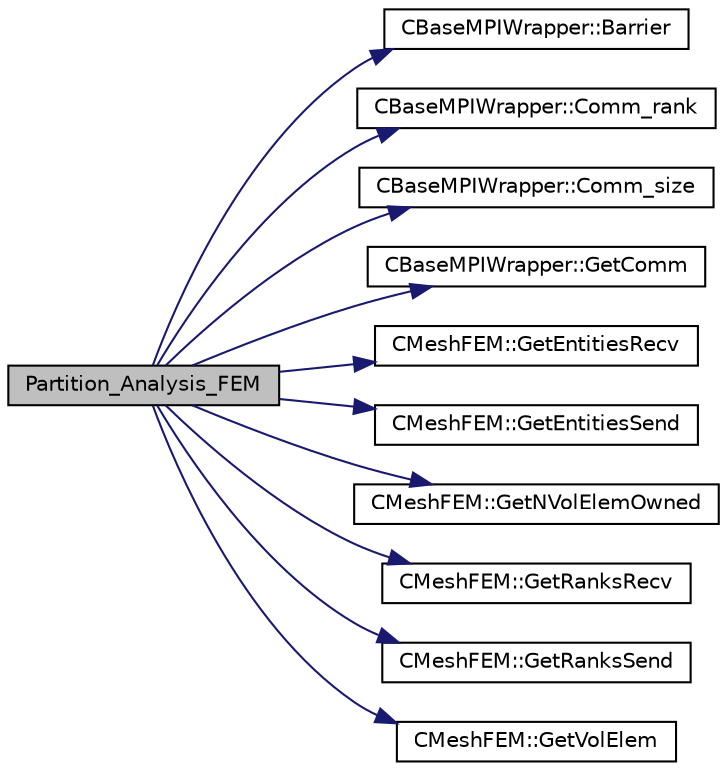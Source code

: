digraph "Partition_Analysis_FEM"
{
 // LATEX_PDF_SIZE
  edge [fontname="Helvetica",fontsize="10",labelfontname="Helvetica",labelfontsize="10"];
  node [fontname="Helvetica",fontsize="10",shape=record];
  rankdir="LR";
  Node1 [label="Partition_Analysis_FEM",height=0.2,width=0.4,color="black", fillcolor="grey75", style="filled", fontcolor="black",tooltip="Performs an analysis of the mesh partitions for distributed memory calculations for the FEM solver."];
  Node1 -> Node2 [color="midnightblue",fontsize="10",style="solid",fontname="Helvetica"];
  Node2 [label="CBaseMPIWrapper::Barrier",height=0.2,width=0.4,color="black", fillcolor="white", style="filled",URL="$classCBaseMPIWrapper.html#a33bad5506b8315fde26c1f31a42ce97c",tooltip=" "];
  Node1 -> Node3 [color="midnightblue",fontsize="10",style="solid",fontname="Helvetica"];
  Node3 [label="CBaseMPIWrapper::Comm_rank",height=0.2,width=0.4,color="black", fillcolor="white", style="filled",URL="$classCBaseMPIWrapper.html#a174f279995b7c643bcc1b8eb34e96aa6",tooltip=" "];
  Node1 -> Node4 [color="midnightblue",fontsize="10",style="solid",fontname="Helvetica"];
  Node4 [label="CBaseMPIWrapper::Comm_size",height=0.2,width=0.4,color="black", fillcolor="white", style="filled",URL="$classCBaseMPIWrapper.html#aeed37cd923352ac7f070623bf051ead8",tooltip=" "];
  Node1 -> Node5 [color="midnightblue",fontsize="10",style="solid",fontname="Helvetica"];
  Node5 [label="CBaseMPIWrapper::GetComm",height=0.2,width=0.4,color="black", fillcolor="white", style="filled",URL="$classCBaseMPIWrapper.html#a8154391fc3522954802889d81d4ef5da",tooltip=" "];
  Node1 -> Node6 [color="midnightblue",fontsize="10",style="solid",fontname="Helvetica"];
  Node6 [label="CMeshFEM::GetEntitiesRecv",height=0.2,width=0.4,color="black", fillcolor="white", style="filled",URL="$classCMeshFEM.html#aa612a747965667e74e1266b9bd55e02c",tooltip="Function, which makes available the vector of vectors containing the receive entities as a const refe..."];
  Node1 -> Node7 [color="midnightblue",fontsize="10",style="solid",fontname="Helvetica"];
  Node7 [label="CMeshFEM::GetEntitiesSend",height=0.2,width=0.4,color="black", fillcolor="white", style="filled",URL="$classCMeshFEM.html#a8d7ff4f2b243973b4f684c1c0aa62940",tooltip="Function, which makes available the vector of vectors containing the send entities as a const referen..."];
  Node1 -> Node8 [color="midnightblue",fontsize="10",style="solid",fontname="Helvetica"];
  Node8 [label="CMeshFEM::GetNVolElemOwned",height=0.2,width=0.4,color="black", fillcolor="white", style="filled",URL="$classCMeshFEM.html#a98cac5880bf32dd7a81e90cfe3e83faa",tooltip="Function, which makes available the number of owned volume elements in the local FEM mesh."];
  Node1 -> Node9 [color="midnightblue",fontsize="10",style="solid",fontname="Helvetica"];
  Node9 [label="CMeshFEM::GetRanksRecv",height=0.2,width=0.4,color="black", fillcolor="white", style="filled",URL="$classCMeshFEM.html#a038423c1e2039b797f3514548f4a18c2",tooltip="Function, which makes available the vector of receive ranks as a const reference."];
  Node1 -> Node10 [color="midnightblue",fontsize="10",style="solid",fontname="Helvetica"];
  Node10 [label="CMeshFEM::GetRanksSend",height=0.2,width=0.4,color="black", fillcolor="white", style="filled",URL="$classCMeshFEM.html#ad53e9ab27d1a134590cf86453ef34542",tooltip="Function, which makes available the vector of send ranks as a const reference."];
  Node1 -> Node11 [color="midnightblue",fontsize="10",style="solid",fontname="Helvetica"];
  Node11 [label="CMeshFEM::GetVolElem",height=0.2,width=0.4,color="black", fillcolor="white", style="filled",URL="$classCMeshFEM.html#aff09ec52d588d027830b497b21ae79c5",tooltip="Function, which makes available the volume elements in the local FEM mesh."];
}
